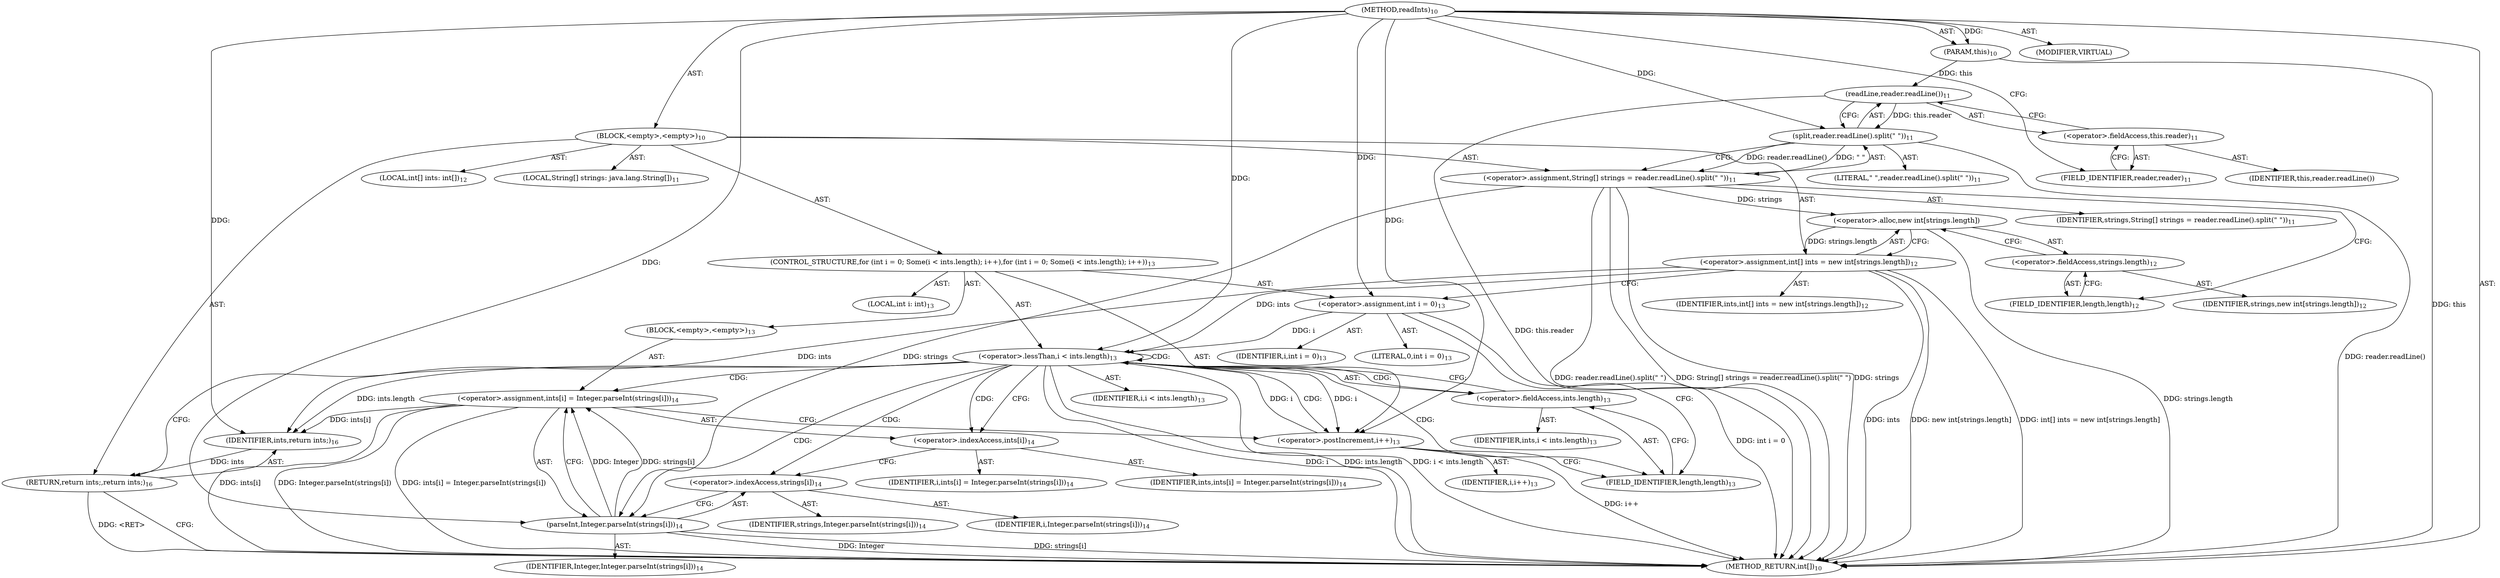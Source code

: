 digraph "readInts" {  
"24" [label = <(METHOD,readInts)<SUB>10</SUB>> ]
"25" [label = <(PARAM,this)<SUB>10</SUB>> ]
"26" [label = <(BLOCK,&lt;empty&gt;,&lt;empty&gt;)<SUB>10</SUB>> ]
"27" [label = <(LOCAL,String[] strings: java.lang.String[])<SUB>11</SUB>> ]
"28" [label = <(&lt;operator&gt;.assignment,String[] strings = reader.readLine().split(&quot; &quot;))<SUB>11</SUB>> ]
"29" [label = <(IDENTIFIER,strings,String[] strings = reader.readLine().split(&quot; &quot;))<SUB>11</SUB>> ]
"30" [label = <(split,reader.readLine().split(&quot; &quot;))<SUB>11</SUB>> ]
"31" [label = <(readLine,reader.readLine())<SUB>11</SUB>> ]
"32" [label = <(&lt;operator&gt;.fieldAccess,this.reader)<SUB>11</SUB>> ]
"33" [label = <(IDENTIFIER,this,reader.readLine())> ]
"34" [label = <(FIELD_IDENTIFIER,reader,reader)<SUB>11</SUB>> ]
"35" [label = <(LITERAL,&quot; &quot;,reader.readLine().split(&quot; &quot;))<SUB>11</SUB>> ]
"36" [label = <(LOCAL,int[] ints: int[])<SUB>12</SUB>> ]
"37" [label = <(&lt;operator&gt;.assignment,int[] ints = new int[strings.length])<SUB>12</SUB>> ]
"38" [label = <(IDENTIFIER,ints,int[] ints = new int[strings.length])<SUB>12</SUB>> ]
"39" [label = <(&lt;operator&gt;.alloc,new int[strings.length])> ]
"40" [label = <(&lt;operator&gt;.fieldAccess,strings.length)<SUB>12</SUB>> ]
"41" [label = <(IDENTIFIER,strings,new int[strings.length])<SUB>12</SUB>> ]
"42" [label = <(FIELD_IDENTIFIER,length,length)<SUB>12</SUB>> ]
"43" [label = <(CONTROL_STRUCTURE,for (int i = 0; Some(i &lt; ints.length); i++),for (int i = 0; Some(i &lt; ints.length); i++))<SUB>13</SUB>> ]
"44" [label = <(LOCAL,int i: int)<SUB>13</SUB>> ]
"45" [label = <(&lt;operator&gt;.assignment,int i = 0)<SUB>13</SUB>> ]
"46" [label = <(IDENTIFIER,i,int i = 0)<SUB>13</SUB>> ]
"47" [label = <(LITERAL,0,int i = 0)<SUB>13</SUB>> ]
"48" [label = <(&lt;operator&gt;.lessThan,i &lt; ints.length)<SUB>13</SUB>> ]
"49" [label = <(IDENTIFIER,i,i &lt; ints.length)<SUB>13</SUB>> ]
"50" [label = <(&lt;operator&gt;.fieldAccess,ints.length)<SUB>13</SUB>> ]
"51" [label = <(IDENTIFIER,ints,i &lt; ints.length)<SUB>13</SUB>> ]
"52" [label = <(FIELD_IDENTIFIER,length,length)<SUB>13</SUB>> ]
"53" [label = <(&lt;operator&gt;.postIncrement,i++)<SUB>13</SUB>> ]
"54" [label = <(IDENTIFIER,i,i++)<SUB>13</SUB>> ]
"55" [label = <(BLOCK,&lt;empty&gt;,&lt;empty&gt;)<SUB>13</SUB>> ]
"56" [label = <(&lt;operator&gt;.assignment,ints[i] = Integer.parseInt(strings[i]))<SUB>14</SUB>> ]
"57" [label = <(&lt;operator&gt;.indexAccess,ints[i])<SUB>14</SUB>> ]
"58" [label = <(IDENTIFIER,ints,ints[i] = Integer.parseInt(strings[i]))<SUB>14</SUB>> ]
"59" [label = <(IDENTIFIER,i,ints[i] = Integer.parseInt(strings[i]))<SUB>14</SUB>> ]
"60" [label = <(parseInt,Integer.parseInt(strings[i]))<SUB>14</SUB>> ]
"61" [label = <(IDENTIFIER,Integer,Integer.parseInt(strings[i]))<SUB>14</SUB>> ]
"62" [label = <(&lt;operator&gt;.indexAccess,strings[i])<SUB>14</SUB>> ]
"63" [label = <(IDENTIFIER,strings,Integer.parseInt(strings[i]))<SUB>14</SUB>> ]
"64" [label = <(IDENTIFIER,i,Integer.parseInt(strings[i]))<SUB>14</SUB>> ]
"65" [label = <(RETURN,return ints;,return ints;)<SUB>16</SUB>> ]
"66" [label = <(IDENTIFIER,ints,return ints;)<SUB>16</SUB>> ]
"67" [label = <(MODIFIER,VIRTUAL)> ]
"68" [label = <(METHOD_RETURN,int[])<SUB>10</SUB>> ]
  "24" -> "25"  [ label = "AST: "] 
  "24" -> "26"  [ label = "AST: "] 
  "24" -> "67"  [ label = "AST: "] 
  "24" -> "68"  [ label = "AST: "] 
  "26" -> "27"  [ label = "AST: "] 
  "26" -> "28"  [ label = "AST: "] 
  "26" -> "36"  [ label = "AST: "] 
  "26" -> "37"  [ label = "AST: "] 
  "26" -> "43"  [ label = "AST: "] 
  "26" -> "65"  [ label = "AST: "] 
  "28" -> "29"  [ label = "AST: "] 
  "28" -> "30"  [ label = "AST: "] 
  "30" -> "31"  [ label = "AST: "] 
  "30" -> "35"  [ label = "AST: "] 
  "31" -> "32"  [ label = "AST: "] 
  "32" -> "33"  [ label = "AST: "] 
  "32" -> "34"  [ label = "AST: "] 
  "37" -> "38"  [ label = "AST: "] 
  "37" -> "39"  [ label = "AST: "] 
  "39" -> "40"  [ label = "AST: "] 
  "40" -> "41"  [ label = "AST: "] 
  "40" -> "42"  [ label = "AST: "] 
  "43" -> "44"  [ label = "AST: "] 
  "43" -> "45"  [ label = "AST: "] 
  "43" -> "48"  [ label = "AST: "] 
  "43" -> "53"  [ label = "AST: "] 
  "43" -> "55"  [ label = "AST: "] 
  "45" -> "46"  [ label = "AST: "] 
  "45" -> "47"  [ label = "AST: "] 
  "48" -> "49"  [ label = "AST: "] 
  "48" -> "50"  [ label = "AST: "] 
  "50" -> "51"  [ label = "AST: "] 
  "50" -> "52"  [ label = "AST: "] 
  "53" -> "54"  [ label = "AST: "] 
  "55" -> "56"  [ label = "AST: "] 
  "56" -> "57"  [ label = "AST: "] 
  "56" -> "60"  [ label = "AST: "] 
  "57" -> "58"  [ label = "AST: "] 
  "57" -> "59"  [ label = "AST: "] 
  "60" -> "61"  [ label = "AST: "] 
  "60" -> "62"  [ label = "AST: "] 
  "62" -> "63"  [ label = "AST: "] 
  "62" -> "64"  [ label = "AST: "] 
  "65" -> "66"  [ label = "AST: "] 
  "28" -> "42"  [ label = "CFG: "] 
  "37" -> "45"  [ label = "CFG: "] 
  "65" -> "68"  [ label = "CFG: "] 
  "30" -> "28"  [ label = "CFG: "] 
  "39" -> "37"  [ label = "CFG: "] 
  "45" -> "52"  [ label = "CFG: "] 
  "48" -> "57"  [ label = "CFG: "] 
  "48" -> "65"  [ label = "CFG: "] 
  "53" -> "52"  [ label = "CFG: "] 
  "31" -> "30"  [ label = "CFG: "] 
  "40" -> "39"  [ label = "CFG: "] 
  "50" -> "48"  [ label = "CFG: "] 
  "56" -> "53"  [ label = "CFG: "] 
  "32" -> "31"  [ label = "CFG: "] 
  "42" -> "40"  [ label = "CFG: "] 
  "52" -> "50"  [ label = "CFG: "] 
  "57" -> "62"  [ label = "CFG: "] 
  "60" -> "56"  [ label = "CFG: "] 
  "34" -> "32"  [ label = "CFG: "] 
  "62" -> "60"  [ label = "CFG: "] 
  "24" -> "34"  [ label = "CFG: "] 
  "65" -> "68"  [ label = "DDG: &lt;RET&gt;"] 
  "25" -> "68"  [ label = "DDG: this"] 
  "28" -> "68"  [ label = "DDG: strings"] 
  "31" -> "68"  [ label = "DDG: this.reader"] 
  "30" -> "68"  [ label = "DDG: reader.readLine()"] 
  "28" -> "68"  [ label = "DDG: reader.readLine().split(&quot; &quot;)"] 
  "28" -> "68"  [ label = "DDG: String[] strings = reader.readLine().split(&quot; &quot;)"] 
  "37" -> "68"  [ label = "DDG: ints"] 
  "39" -> "68"  [ label = "DDG: strings.length"] 
  "37" -> "68"  [ label = "DDG: new int[strings.length]"] 
  "37" -> "68"  [ label = "DDG: int[] ints = new int[strings.length]"] 
  "45" -> "68"  [ label = "DDG: int i = 0"] 
  "48" -> "68"  [ label = "DDG: i"] 
  "48" -> "68"  [ label = "DDG: ints.length"] 
  "48" -> "68"  [ label = "DDG: i &lt; ints.length"] 
  "56" -> "68"  [ label = "DDG: ints[i]"] 
  "60" -> "68"  [ label = "DDG: strings[i]"] 
  "56" -> "68"  [ label = "DDG: Integer.parseInt(strings[i])"] 
  "56" -> "68"  [ label = "DDG: ints[i] = Integer.parseInt(strings[i])"] 
  "53" -> "68"  [ label = "DDG: i++"] 
  "60" -> "68"  [ label = "DDG: Integer"] 
  "24" -> "25"  [ label = "DDG: "] 
  "30" -> "28"  [ label = "DDG: reader.readLine()"] 
  "30" -> "28"  [ label = "DDG: &quot; &quot;"] 
  "39" -> "37"  [ label = "DDG: strings.length"] 
  "66" -> "65"  [ label = "DDG: ints"] 
  "24" -> "45"  [ label = "DDG: "] 
  "37" -> "66"  [ label = "DDG: ints"] 
  "48" -> "66"  [ label = "DDG: ints.length"] 
  "56" -> "66"  [ label = "DDG: ints[i]"] 
  "24" -> "66"  [ label = "DDG: "] 
  "31" -> "30"  [ label = "DDG: this.reader"] 
  "24" -> "30"  [ label = "DDG: "] 
  "28" -> "39"  [ label = "DDG: strings"] 
  "45" -> "48"  [ label = "DDG: i"] 
  "53" -> "48"  [ label = "DDG: i"] 
  "24" -> "48"  [ label = "DDG: "] 
  "37" -> "48"  [ label = "DDG: ints"] 
  "48" -> "53"  [ label = "DDG: i"] 
  "24" -> "53"  [ label = "DDG: "] 
  "60" -> "56"  [ label = "DDG: Integer"] 
  "60" -> "56"  [ label = "DDG: strings[i]"] 
  "25" -> "31"  [ label = "DDG: this"] 
  "24" -> "60"  [ label = "DDG: "] 
  "28" -> "60"  [ label = "DDG: strings"] 
  "48" -> "48"  [ label = "CDG: "] 
  "48" -> "60"  [ label = "CDG: "] 
  "48" -> "50"  [ label = "CDG: "] 
  "48" -> "57"  [ label = "CDG: "] 
  "48" -> "52"  [ label = "CDG: "] 
  "48" -> "53"  [ label = "CDG: "] 
  "48" -> "56"  [ label = "CDG: "] 
  "48" -> "62"  [ label = "CDG: "] 
}
